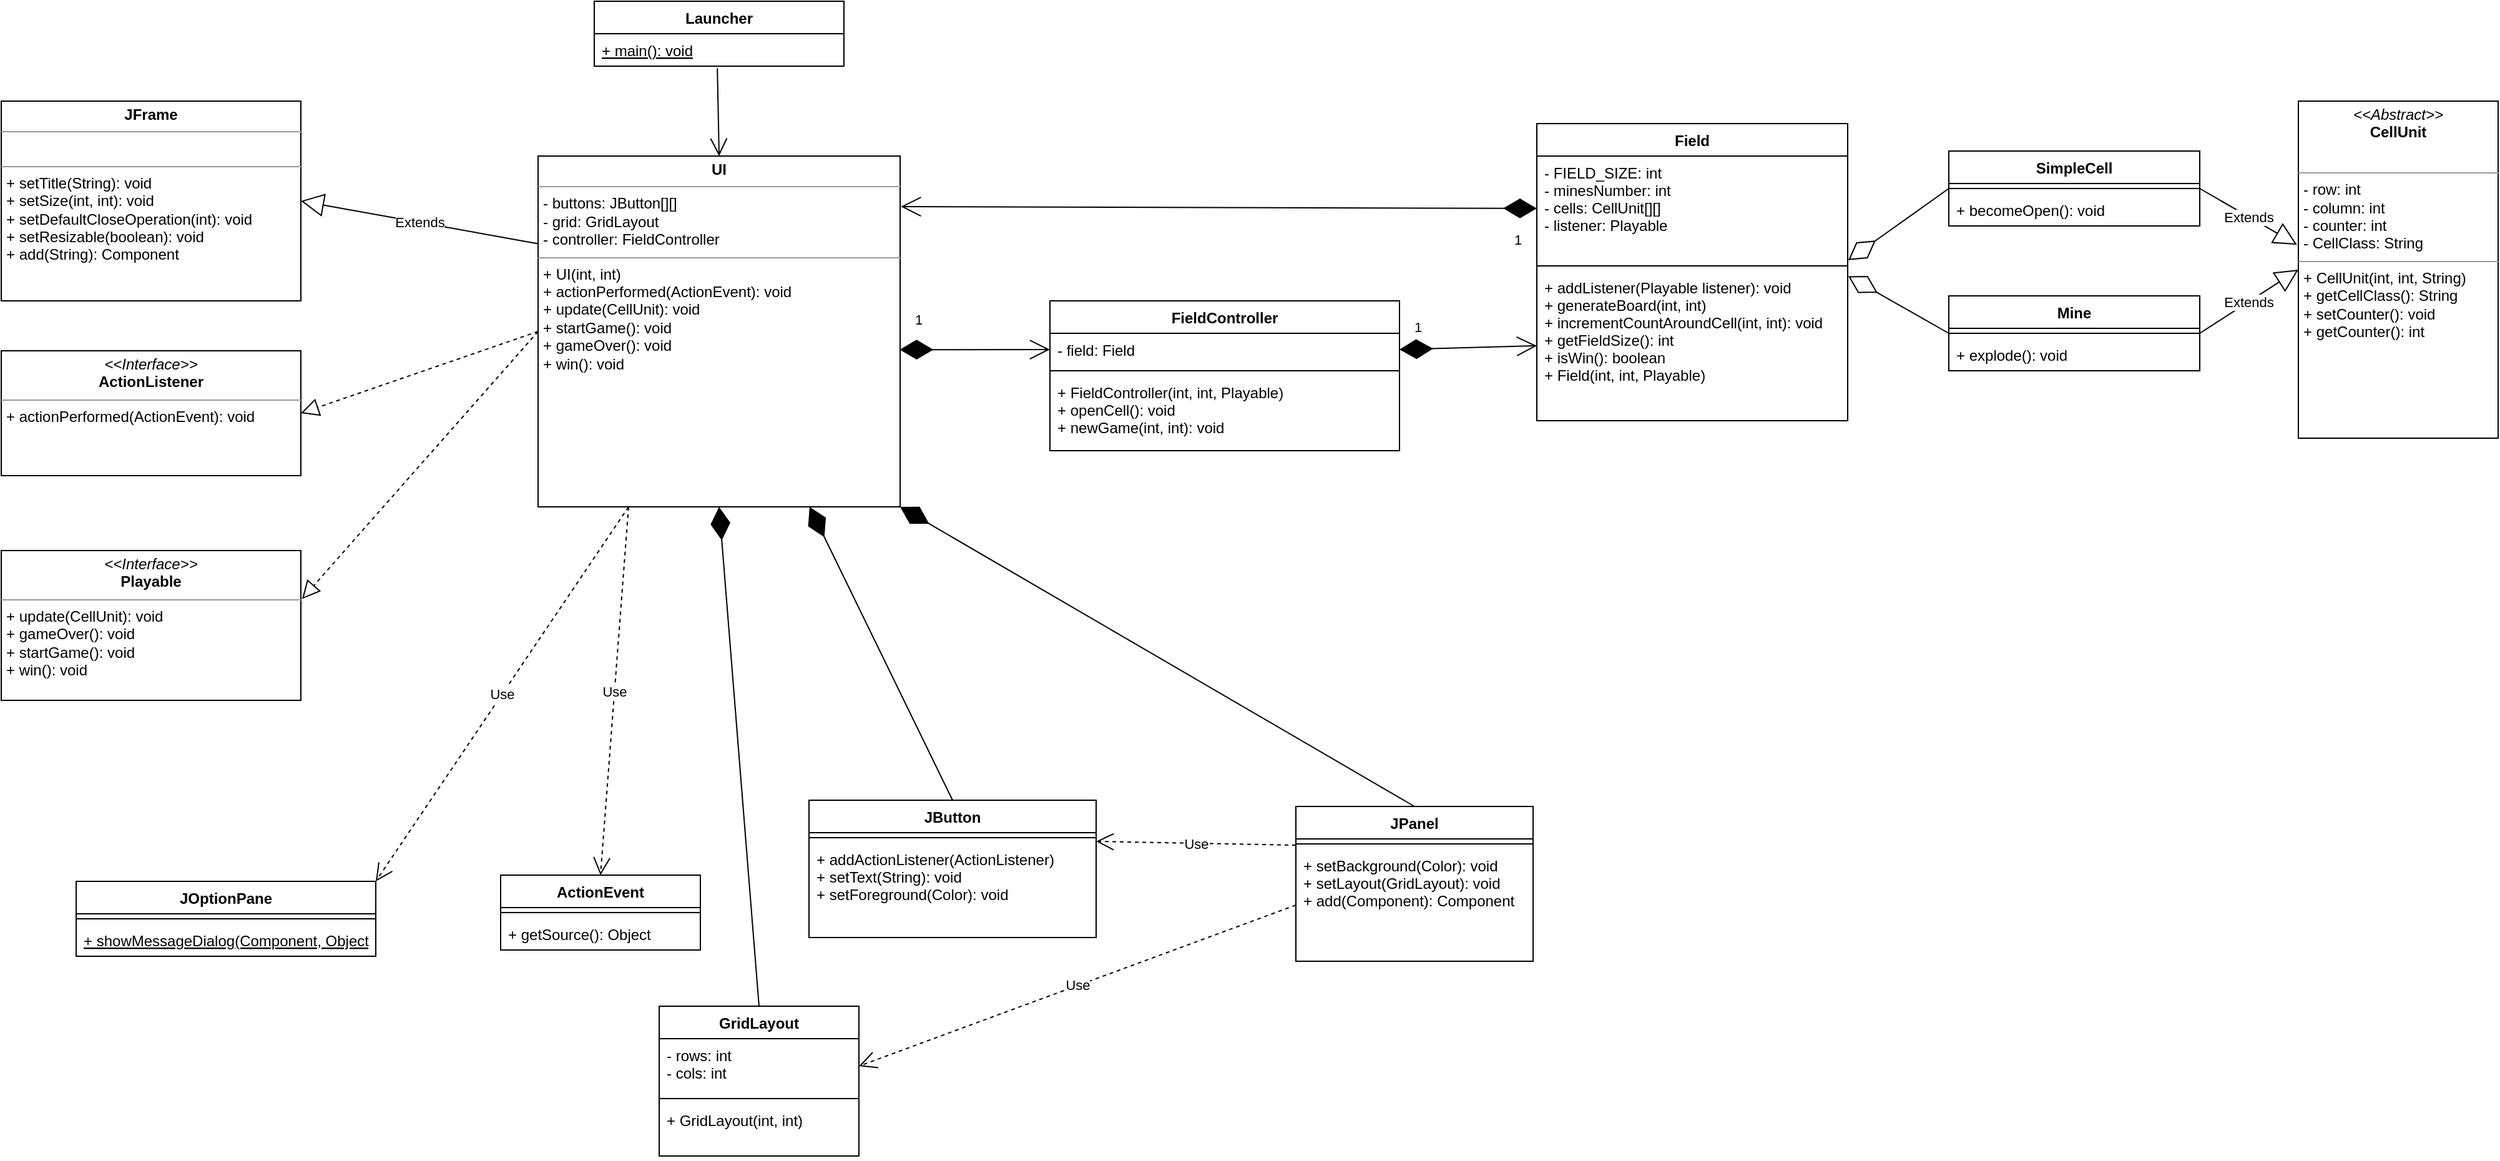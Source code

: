 <mxfile version="17.1.0" type="google"><diagram id="hQX8_0lnRJ3ed8hgAzIX" name="Page-1"><mxGraphModel grid="1" gridSize="10" guides="1" tooltips="1" connect="1" arrows="1" page="1" fold="1" pageScale="1" pageWidth="827" pageHeight="1169" math="0" shadow="0"><root><mxCell id="0"/><mxCell id="1" parent="0"/><mxCell id="Sjtc2gDAIy4tghBpTzbe-2" value="&lt;p style=&quot;margin: 0px ; margin-top: 4px ; text-align: center&quot;&gt;&lt;i&gt;&amp;lt;&amp;lt;Interface&amp;gt;&amp;gt;&lt;/i&gt;&lt;br&gt;&lt;b&gt;Playable&lt;/b&gt;&lt;/p&gt;&lt;hr size=&quot;1&quot;&gt;&lt;p style=&quot;margin: 0px ; margin-left: 4px&quot;&gt;&lt;/p&gt;&lt;p style=&quot;margin: 0px ; margin-left: 4px&quot;&gt;+ update(CellUnit): void&lt;br&gt;+ gameOver(): void&lt;/p&gt;&lt;p style=&quot;margin: 0px ; margin-left: 4px&quot;&gt;+ startGame(): void&lt;/p&gt;&lt;p style=&quot;margin: 0px ; margin-left: 4px&quot;&gt;+ win(): void&lt;/p&gt;" style="verticalAlign=top;align=left;overflow=fill;fontSize=12;fontFamily=Helvetica;html=1;" parent="1" vertex="1"><mxGeometry x="-400" y="440" width="240" height="120" as="geometry"/></mxCell><mxCell id="Sjtc2gDAIy4tghBpTzbe-3" value="&lt;p style=&quot;margin: 0px ; margin-top: 4px ; text-align: center&quot;&gt;&lt;b&gt;UI&lt;/b&gt;&lt;/p&gt;&lt;hr size=&quot;1&quot;&gt;&lt;p style=&quot;margin: 0px ; margin-left: 4px&quot;&gt;- buttons: JButton[][]&lt;/p&gt;&lt;p style=&quot;margin: 0px ; margin-left: 4px&quot;&gt;- grid: GridLayout&lt;/p&gt;&lt;p style=&quot;margin: 0px ; margin-left: 4px&quot;&gt;- controller: FieldController&lt;/p&gt;&lt;hr size=&quot;1&quot;&gt;&lt;p style=&quot;margin: 0px ; margin-left: 4px&quot;&gt;+ UI(int, int)&lt;/p&gt;&lt;p style=&quot;margin: 0px ; margin-left: 4px&quot;&gt;+ actionPerformed(ActionEvent): void&lt;/p&gt;&lt;p style=&quot;margin: 0px ; margin-left: 4px&quot;&gt;+ update(CellUnit): void&lt;/p&gt;&lt;p style=&quot;margin: 0px ; margin-left: 4px&quot;&gt;+ startGame(): void&lt;/p&gt;&lt;p style=&quot;margin: 0px ; margin-left: 4px&quot;&gt;+ gameOver(): void&lt;/p&gt;&lt;p style=&quot;margin: 0px ; margin-left: 4px&quot;&gt;+ win(): void&lt;/p&gt;" style="verticalAlign=top;align=left;overflow=fill;fontSize=12;fontFamily=Helvetica;html=1;" parent="1" vertex="1"><mxGeometry x="30" y="124" width="290" height="281" as="geometry"/></mxCell><mxCell id="Sjtc2gDAIy4tghBpTzbe-4" value="FieldController" style="swimlane;fontStyle=1;align=center;verticalAlign=top;childLayout=stackLayout;horizontal=1;startSize=26;horizontalStack=0;resizeParent=1;resizeParentMax=0;resizeLast=0;collapsible=1;marginBottom=0;" parent="1" vertex="1"><mxGeometry x="440" y="240" width="280" height="120" as="geometry"/></mxCell><mxCell id="Sjtc2gDAIy4tghBpTzbe-5" value="- field: Field" style="text;strokeColor=none;fillColor=none;align=left;verticalAlign=top;spacingLeft=4;spacingRight=4;overflow=hidden;rotatable=0;points=[[0,0.5],[1,0.5]];portConstraint=eastwest;" parent="Sjtc2gDAIy4tghBpTzbe-4" vertex="1"><mxGeometry y="26" width="280" height="26" as="geometry"/></mxCell><mxCell id="Sjtc2gDAIy4tghBpTzbe-6" value="" style="line;strokeWidth=1;fillColor=none;align=left;verticalAlign=middle;spacingTop=-1;spacingLeft=3;spacingRight=3;rotatable=0;labelPosition=right;points=[];portConstraint=eastwest;" parent="Sjtc2gDAIy4tghBpTzbe-4" vertex="1"><mxGeometry y="52" width="280" height="8" as="geometry"/></mxCell><mxCell id="Sjtc2gDAIy4tghBpTzbe-7" value="+ FieldController(int, int, Playable)&#10;+ openCell(): void&#10;+ newGame(int, int): void" style="text;strokeColor=none;fillColor=none;align=left;verticalAlign=top;spacingLeft=4;spacingRight=4;overflow=hidden;rotatable=0;points=[[0,0.5],[1,0.5]];portConstraint=eastwest;" parent="Sjtc2gDAIy4tghBpTzbe-4" vertex="1"><mxGeometry y="60" width="280" height="60" as="geometry"/></mxCell><mxCell id="Sjtc2gDAIy4tghBpTzbe-8" value="Field" style="swimlane;fontStyle=1;align=center;verticalAlign=top;childLayout=stackLayout;horizontal=1;startSize=26;horizontalStack=0;resizeParent=1;resizeParentMax=0;resizeLast=0;collapsible=1;marginBottom=0;" parent="1" vertex="1"><mxGeometry x="830" y="98" width="249" height="238" as="geometry"/></mxCell><mxCell id="Sjtc2gDAIy4tghBpTzbe-9" value="- FIELD_SIZE: int&#10;- minesNumber: int&#10;- cells: CellUnit[][]&#10;- listener: Playable" style="text;strokeColor=none;fillColor=none;align=left;verticalAlign=top;spacingLeft=4;spacingRight=4;overflow=hidden;rotatable=0;points=[[0,0.5],[1,0.5]];portConstraint=eastwest;" parent="Sjtc2gDAIy4tghBpTzbe-8" vertex="1"><mxGeometry y="26" width="249" height="84" as="geometry"/></mxCell><mxCell id="Sjtc2gDAIy4tghBpTzbe-10" value="" style="line;strokeWidth=1;fillColor=none;align=left;verticalAlign=middle;spacingTop=-1;spacingLeft=3;spacingRight=3;rotatable=0;labelPosition=right;points=[];portConstraint=eastwest;" parent="Sjtc2gDAIy4tghBpTzbe-8" vertex="1"><mxGeometry y="110" width="249" height="8" as="geometry"/></mxCell><mxCell id="Sjtc2gDAIy4tghBpTzbe-11" value="+ addListener(Playable listener): void&#10;+ generateBoard(int, int)&#10;+ incrementCountAroundCell(int, int): void&#10;+ getFieldSize(): int&#10;+ isWin(): boolean&#10;+ Field(int, int, Playable)" style="text;strokeColor=none;fillColor=none;align=left;verticalAlign=top;spacingLeft=4;spacingRight=4;overflow=hidden;rotatable=0;points=[[0,0.5],[1,0.5]];portConstraint=eastwest;" parent="Sjtc2gDAIy4tghBpTzbe-8" vertex="1"><mxGeometry y="118" width="249" height="120" as="geometry"/></mxCell><mxCell id="Sjtc2gDAIy4tghBpTzbe-17" value="Launcher" style="swimlane;fontStyle=1;align=center;verticalAlign=top;childLayout=stackLayout;horizontal=1;startSize=26;horizontalStack=0;resizeParent=1;resizeParentMax=0;resizeLast=0;collapsible=1;marginBottom=0;" parent="1" vertex="1"><mxGeometry x="75" width="200" height="52" as="geometry"/></mxCell><mxCell id="Sjtc2gDAIy4tghBpTzbe-20" value="+ main(): void" style="text;strokeColor=none;fillColor=none;align=left;verticalAlign=top;spacingLeft=4;spacingRight=4;overflow=hidden;rotatable=0;points=[[0,0.5],[1,0.5]];portConstraint=eastwest;fontStyle=4" parent="Sjtc2gDAIy4tghBpTzbe-17" vertex="1"><mxGeometry y="26" width="200" height="26" as="geometry"/></mxCell><mxCell id="Sjtc2gDAIy4tghBpTzbe-25" value="" style="endArrow=block;dashed=1;endFill=0;endSize=12;html=1;rounded=0;exitX=0;exitY=0.5;exitDx=0;exitDy=0;entryX=1.004;entryY=0.323;entryDx=0;entryDy=0;entryPerimeter=0;" parent="1" source="Sjtc2gDAIy4tghBpTzbe-3" target="Sjtc2gDAIy4tghBpTzbe-2" edge="1"><mxGeometry width="160" relative="1" as="geometry"><mxPoint x="250" y="492.5" as="sourcePoint"/><mxPoint x="290" y="450" as="targetPoint"/></mxGeometry></mxCell><mxCell id="Sjtc2gDAIy4tghBpTzbe-26" value="&lt;p style=&quot;margin: 0px ; margin-top: 4px ; text-align: center&quot;&gt;&lt;b&gt;JFrame&lt;/b&gt;&lt;/p&gt;&lt;hr size=&quot;1&quot;&gt;&lt;p style=&quot;margin: 0px ; margin-left: 4px&quot;&gt;&lt;br&gt;&lt;/p&gt;&lt;hr size=&quot;1&quot;&gt;&lt;p style=&quot;margin: 0px ; margin-left: 4px&quot;&gt;+ setTitle(String): void&lt;/p&gt;&lt;p style=&quot;margin: 0px ; margin-left: 4px&quot;&gt;+ setSize(int, int): void&lt;/p&gt;&lt;p style=&quot;margin: 0px ; margin-left: 4px&quot;&gt;+ setDefaultCloseOperation(int): void&lt;/p&gt;&lt;p style=&quot;margin: 0px ; margin-left: 4px&quot;&gt;+ setResizable(boolean): void&lt;/p&gt;&lt;p style=&quot;margin: 0px ; margin-left: 4px&quot;&gt;+ add(String): Component&lt;/p&gt;" style="verticalAlign=top;align=left;overflow=fill;fontSize=12;fontFamily=Helvetica;html=1;" parent="1" vertex="1"><mxGeometry x="-400" y="80" width="240" height="160" as="geometry"/></mxCell><mxCell id="Sjtc2gDAIy4tghBpTzbe-30" value="Extends" style="endArrow=block;endSize=16;endFill=0;html=1;rounded=0;entryX=1;entryY=0.5;entryDx=0;entryDy=0;exitX=0;exitY=0.25;exitDx=0;exitDy=0;" parent="1" source="Sjtc2gDAIy4tghBpTzbe-3" target="Sjtc2gDAIy4tghBpTzbe-26" edge="1"><mxGeometry width="160" relative="1" as="geometry"><mxPoint x="-140" y="720" as="sourcePoint"/><mxPoint x="-180" y="670" as="targetPoint"/></mxGeometry></mxCell><mxCell id="Sjtc2gDAIy4tghBpTzbe-33" value="&lt;p style=&quot;margin: 0px ; margin-top: 4px ; text-align: center&quot;&gt;&lt;i&gt;&amp;lt;&amp;lt;Abstract&amp;gt;&amp;gt;&lt;/i&gt;&lt;br&gt;&lt;b&gt;CellUnit&lt;/b&gt;&lt;/p&gt;&lt;p style=&quot;margin: 4px 0px 0px ; text-align: center&quot;&gt;&lt;br&gt;&lt;/p&gt;&lt;hr size=&quot;1&quot;&gt;&lt;p style=&quot;margin: 0px 0px 0px 4px&quot;&gt;- row: int&lt;/p&gt;&lt;p style=&quot;margin: 0px 0px 0px 4px&quot;&gt;- column: int&lt;/p&gt;&lt;p style=&quot;margin: 0px 0px 0px 4px&quot;&gt;- counter: int&lt;/p&gt;&lt;p style=&quot;margin: 0px 0px 0px 4px&quot;&gt;- CellClass: String&lt;/p&gt;&lt;hr size=&quot;1&quot;&gt;&lt;p style=&quot;margin: 0px ; margin-left: 4px&quot;&gt;+ CellUnit(int, int, String)&lt;/p&gt;&lt;p style=&quot;margin: 0px ; margin-left: 4px&quot;&gt;+ getCellClass(): String&lt;/p&gt;&lt;p style=&quot;margin: 0px ; margin-left: 4px&quot;&gt;+ setCounter(): void&lt;/p&gt;&lt;p style=&quot;margin: 0px ; margin-left: 4px&quot;&gt;+ getCounter(): int&lt;/p&gt;&lt;p style=&quot;margin: 0px ; margin-left: 4px&quot;&gt;&lt;br&gt;&lt;/p&gt;" style="verticalAlign=top;align=left;overflow=fill;fontSize=12;fontFamily=Helvetica;html=1;" parent="1" vertex="1"><mxGeometry x="1440" y="80" width="160" height="270" as="geometry"/></mxCell><mxCell id="Sjtc2gDAIy4tghBpTzbe-39" value="GridLayout" style="swimlane;fontStyle=1;align=center;verticalAlign=top;childLayout=stackLayout;horizontal=1;startSize=26;horizontalStack=0;resizeParent=1;resizeParentMax=0;resizeLast=0;collapsible=1;marginBottom=0;" parent="1" vertex="1"><mxGeometry x="127" y="805" width="160" height="120" as="geometry"/></mxCell><mxCell id="Sjtc2gDAIy4tghBpTzbe-40" value="- rows: int&#10;- cols: int" style="text;strokeColor=none;fillColor=none;align=left;verticalAlign=top;spacingLeft=4;spacingRight=4;overflow=hidden;rotatable=0;points=[[0,0.5],[1,0.5]];portConstraint=eastwest;" parent="Sjtc2gDAIy4tghBpTzbe-39" vertex="1"><mxGeometry y="26" width="160" height="44" as="geometry"/></mxCell><mxCell id="Sjtc2gDAIy4tghBpTzbe-41" value="" style="line;strokeWidth=1;fillColor=none;align=left;verticalAlign=middle;spacingTop=-1;spacingLeft=3;spacingRight=3;rotatable=0;labelPosition=right;points=[];portConstraint=eastwest;" parent="Sjtc2gDAIy4tghBpTzbe-39" vertex="1"><mxGeometry y="70" width="160" height="8" as="geometry"/></mxCell><mxCell id="Sjtc2gDAIy4tghBpTzbe-42" value="+ GridLayout(int, int)" style="text;strokeColor=none;fillColor=none;align=left;verticalAlign=top;spacingLeft=4;spacingRight=4;overflow=hidden;rotatable=0;points=[[0,0.5],[1,0.5]];portConstraint=eastwest;" parent="Sjtc2gDAIy4tghBpTzbe-39" vertex="1"><mxGeometry y="78" width="160" height="42" as="geometry"/></mxCell><mxCell id="Sjtc2gDAIy4tghBpTzbe-55" value="ActionEvent" style="swimlane;fontStyle=1;align=center;verticalAlign=top;childLayout=stackLayout;horizontal=1;startSize=26;horizontalStack=0;resizeParent=1;resizeParentMax=0;resizeLast=0;collapsible=1;marginBottom=0;" parent="1" vertex="1"><mxGeometry y="700" width="160" height="60" as="geometry"/></mxCell><mxCell id="Sjtc2gDAIy4tghBpTzbe-57" value="" style="line;strokeWidth=1;fillColor=none;align=left;verticalAlign=middle;spacingTop=-1;spacingLeft=3;spacingRight=3;rotatable=0;labelPosition=right;points=[];portConstraint=eastwest;" parent="Sjtc2gDAIy4tghBpTzbe-55" vertex="1"><mxGeometry y="26" width="160" height="8" as="geometry"/></mxCell><mxCell id="Sjtc2gDAIy4tghBpTzbe-58" value="+ getSource(): Object" style="text;strokeColor=none;fillColor=none;align=left;verticalAlign=top;spacingLeft=4;spacingRight=4;overflow=hidden;rotatable=0;points=[[0,0.5],[1,0.5]];portConstraint=eastwest;" parent="Sjtc2gDAIy4tghBpTzbe-55" vertex="1"><mxGeometry y="34" width="160" height="26" as="geometry"/></mxCell><mxCell id="Sjtc2gDAIy4tghBpTzbe-59" value="JButton" style="swimlane;fontStyle=1;align=center;verticalAlign=top;childLayout=stackLayout;horizontal=1;startSize=26;horizontalStack=0;resizeParent=1;resizeParentMax=0;resizeLast=0;collapsible=1;marginBottom=0;" parent="1" vertex="1"><mxGeometry x="247" y="640" width="230" height="110" as="geometry"/></mxCell><mxCell id="Sjtc2gDAIy4tghBpTzbe-61" value="" style="line;strokeWidth=1;fillColor=none;align=left;verticalAlign=middle;spacingTop=-1;spacingLeft=3;spacingRight=3;rotatable=0;labelPosition=right;points=[];portConstraint=eastwest;" parent="Sjtc2gDAIy4tghBpTzbe-59" vertex="1"><mxGeometry y="26" width="230" height="8" as="geometry"/></mxCell><mxCell id="Sjtc2gDAIy4tghBpTzbe-62" value="+ addActionListener(ActionListener)&#10;+ setText(String): void&#10;+ setForeground(Color): void" style="text;strokeColor=none;fillColor=none;align=left;verticalAlign=top;spacingLeft=4;spacingRight=4;overflow=hidden;rotatable=0;points=[[0,0.5],[1,0.5]];portConstraint=eastwest;" parent="Sjtc2gDAIy4tghBpTzbe-59" vertex="1"><mxGeometry y="34" width="230" height="76" as="geometry"/></mxCell><mxCell id="Sjtc2gDAIy4tghBpTzbe-63" value="Mine" style="swimlane;fontStyle=1;align=center;verticalAlign=top;childLayout=stackLayout;horizontal=1;startSize=26;horizontalStack=0;resizeParent=1;resizeParentMax=0;resizeLast=0;collapsible=1;marginBottom=0;" parent="1" vertex="1"><mxGeometry x="1160" y="236" width="201" height="60" as="geometry"/></mxCell><mxCell id="Sjtc2gDAIy4tghBpTzbe-65" value="" style="line;strokeWidth=1;fillColor=none;align=left;verticalAlign=middle;spacingTop=-1;spacingLeft=3;spacingRight=3;rotatable=0;labelPosition=right;points=[];portConstraint=eastwest;" parent="Sjtc2gDAIy4tghBpTzbe-63" vertex="1"><mxGeometry y="26" width="201" height="8" as="geometry"/></mxCell><mxCell id="Sjtc2gDAIy4tghBpTzbe-66" value="+ explode(): void" style="text;strokeColor=none;fillColor=none;align=left;verticalAlign=top;spacingLeft=4;spacingRight=4;overflow=hidden;rotatable=0;points=[[0,0.5],[1,0.5]];portConstraint=eastwest;" parent="Sjtc2gDAIy4tghBpTzbe-63" vertex="1"><mxGeometry y="34" width="201" height="26" as="geometry"/></mxCell><mxCell id="Sjtc2gDAIy4tghBpTzbe-67" value="SimpleCell" style="swimlane;fontStyle=1;align=center;verticalAlign=top;childLayout=stackLayout;horizontal=1;startSize=26;horizontalStack=0;resizeParent=1;resizeParentMax=0;resizeLast=0;collapsible=1;marginBottom=0;" parent="1" vertex="1"><mxGeometry x="1160" y="120" width="201" height="60" as="geometry"/></mxCell><mxCell id="Sjtc2gDAIy4tghBpTzbe-69" value="" style="line;strokeWidth=1;fillColor=none;align=left;verticalAlign=middle;spacingTop=-1;spacingLeft=3;spacingRight=3;rotatable=0;labelPosition=right;points=[];portConstraint=eastwest;" parent="Sjtc2gDAIy4tghBpTzbe-67" vertex="1"><mxGeometry y="26" width="201" height="8" as="geometry"/></mxCell><mxCell id="Sjtc2gDAIy4tghBpTzbe-70" value="+ becomeOpen(): void" style="text;strokeColor=none;fillColor=none;align=left;verticalAlign=top;spacingLeft=4;spacingRight=4;overflow=hidden;rotatable=0;points=[[0,0.5],[1,0.5]];portConstraint=eastwest;" parent="Sjtc2gDAIy4tghBpTzbe-67" vertex="1"><mxGeometry y="34" width="201" height="26" as="geometry"/></mxCell><mxCell id="Sjtc2gDAIy4tghBpTzbe-71" value="Extends" style="endArrow=block;endSize=16;endFill=0;html=1;rounded=0;entryX=-0.007;entryY=0.426;entryDx=0;entryDy=0;exitX=1;exitY=0.5;exitDx=0;exitDy=0;entryPerimeter=0;" parent="1" source="Sjtc2gDAIy4tghBpTzbe-67" target="Sjtc2gDAIy4tghBpTzbe-33" edge="1"><mxGeometry width="160" relative="1" as="geometry"><mxPoint x="1231" y="179" as="sourcePoint"/><mxPoint x="1701" y="584" as="targetPoint"/></mxGeometry></mxCell><mxCell id="Sjtc2gDAIy4tghBpTzbe-73" value="Extends" style="endArrow=block;endSize=16;endFill=0;html=1;rounded=0;entryX=0;entryY=0.5;entryDx=0;entryDy=0;exitX=1;exitY=0.5;exitDx=0;exitDy=0;" parent="1" source="Sjtc2gDAIy4tghBpTzbe-63" target="Sjtc2gDAIy4tghBpTzbe-33" edge="1"><mxGeometry width="160" relative="1" as="geometry"><mxPoint x="1081" y="463" as="sourcePoint"/><mxPoint x="1238.5" y="374" as="targetPoint"/></mxGeometry></mxCell><mxCell id="Sjtc2gDAIy4tghBpTzbe-74" value="&lt;p style=&quot;margin: 0px ; margin-top: 4px ; text-align: center&quot;&gt;&lt;i&gt;&amp;lt;&amp;lt;Interface&amp;gt;&amp;gt;&lt;/i&gt;&lt;br&gt;&lt;b&gt;ActionListener&lt;/b&gt;&lt;/p&gt;&lt;hr size=&quot;1&quot;&gt;&lt;p style=&quot;margin: 0px ; margin-left: 4px&quot;&gt;&lt;/p&gt;&lt;p style=&quot;margin: 0px ; margin-left: 4px&quot;&gt;+ actionPerformed(ActionEvent): void&lt;/p&gt;" style="verticalAlign=top;align=left;overflow=fill;fontSize=12;fontFamily=Helvetica;html=1;" parent="1" vertex="1"><mxGeometry x="-400" y="280" width="240" height="100" as="geometry"/></mxCell><mxCell id="Sjtc2gDAIy4tghBpTzbe-75" value="" style="endArrow=block;dashed=1;endFill=0;endSize=12;html=1;rounded=0;exitX=0;exitY=0.5;exitDx=0;exitDy=0;entryX=1;entryY=0.5;entryDx=0;entryDy=0;" parent="1" source="Sjtc2gDAIy4tghBpTzbe-3" target="Sjtc2gDAIy4tghBpTzbe-74" edge="1"><mxGeometry width="160" relative="1" as="geometry"><mxPoint x="80" y="678" as="sourcePoint"/><mxPoint x="-250" y="790" as="targetPoint"/></mxGeometry></mxCell><mxCell id="Sjtc2gDAIy4tghBpTzbe-89" value="JPanel" style="swimlane;fontStyle=1;align=center;verticalAlign=top;childLayout=stackLayout;horizontal=1;startSize=26;horizontalStack=0;resizeParent=1;resizeParentMax=0;resizeLast=0;collapsible=1;marginBottom=0;" parent="1" vertex="1"><mxGeometry x="637" y="645" width="190" height="124" as="geometry"/></mxCell><mxCell id="Sjtc2gDAIy4tghBpTzbe-91" value="" style="line;strokeWidth=1;fillColor=none;align=left;verticalAlign=middle;spacingTop=-1;spacingLeft=3;spacingRight=3;rotatable=0;labelPosition=right;points=[];portConstraint=eastwest;" parent="Sjtc2gDAIy4tghBpTzbe-89" vertex="1"><mxGeometry y="26" width="190" height="8" as="geometry"/></mxCell><mxCell id="Sjtc2gDAIy4tghBpTzbe-92" value="+ setBackground(Color): void&#10;+ setLayout(GridLayout): void&#10;+ add(Component): Component&#10;" style="text;strokeColor=none;fillColor=none;align=left;verticalAlign=top;spacingLeft=4;spacingRight=4;overflow=hidden;rotatable=0;points=[[0,0.5],[1,0.5]];portConstraint=eastwest;" parent="Sjtc2gDAIy4tghBpTzbe-89" vertex="1"><mxGeometry y="34" width="190" height="90" as="geometry"/></mxCell><mxCell id="Sjtc2gDAIy4tghBpTzbe-93" value="1" style="endArrow=open;html=1;endSize=14;startArrow=diamondThin;startSize=24;startFill=1;align=left;verticalAlign=bottom;rounded=0;strokeWidth=1;entryX=0;entryY=0.5;entryDx=0;entryDy=0;exitX=1;exitY=0.5;exitDx=0;exitDy=0;" parent="1" source="Sjtc2gDAIy4tghBpTzbe-5" target="Sjtc2gDAIy4tghBpTzbe-11" edge="1"><mxGeometry x="-0.814" y="9" relative="1" as="geometry"><mxPoint x="651" y="490" as="sourcePoint"/><mxPoint x="651" y="460" as="targetPoint"/><mxPoint as="offset"/></mxGeometry></mxCell><mxCell id="nGnhtGsW1GsSjZXaglqI-3" value="" style="endArrow=diamondThin;endFill=0;endSize=24;html=1;rounded=0;exitX=0;exitY=0.5;exitDx=0;exitDy=0;entryX=1.002;entryY=0.992;entryDx=0;entryDy=0;entryPerimeter=0;" edge="1" parent="1" source="Sjtc2gDAIy4tghBpTzbe-67" target="Sjtc2gDAIy4tghBpTzbe-9"><mxGeometry width="160" relative="1" as="geometry"><mxPoint x="1071" y="179" as="sourcePoint"/><mxPoint x="851" y="250" as="targetPoint"/></mxGeometry></mxCell><mxCell id="nGnhtGsW1GsSjZXaglqI-6" value="" style="endArrow=diamondThin;endFill=0;endSize=24;html=1;rounded=0;entryX=1.002;entryY=0.035;entryDx=0;entryDy=0;exitX=0;exitY=0.5;exitDx=0;exitDy=0;entryPerimeter=0;" edge="1" parent="1" source="Sjtc2gDAIy4tghBpTzbe-63" target="Sjtc2gDAIy4tghBpTzbe-11"><mxGeometry width="160" relative="1" as="geometry"><mxPoint x="1071" y="419" as="sourcePoint"/><mxPoint x="999" y="223" as="targetPoint"/></mxGeometry></mxCell><mxCell id="nGnhtGsW1GsSjZXaglqI-7" value="1" style="endArrow=open;html=1;endSize=14;startArrow=diamondThin;startSize=24;startFill=1;align=left;verticalAlign=bottom;rounded=0;exitX=0.999;exitY=0.552;exitDx=0;exitDy=0;entryX=0;entryY=0.5;entryDx=0;entryDy=0;exitPerimeter=0;" edge="1" parent="1" source="Sjtc2gDAIy4tghBpTzbe-3" target="Sjtc2gDAIy4tghBpTzbe-5"><mxGeometry x="-0.829" y="15" relative="1" as="geometry"><mxPoint x="-60" y="380" as="sourcePoint"/><mxPoint x="100" y="380" as="targetPoint"/><mxPoint as="offset"/></mxGeometry></mxCell><mxCell id="nGnhtGsW1GsSjZXaglqI-8" value="" style="endArrow=open;endFill=1;endSize=12;html=1;rounded=0;entryX=0.5;entryY=0;entryDx=0;entryDy=0;exitX=0.493;exitY=1.066;exitDx=0;exitDy=0;exitPerimeter=0;" edge="1" parent="1" source="Sjtc2gDAIy4tghBpTzbe-20" target="Sjtc2gDAIy4tghBpTzbe-3"><mxGeometry width="160" relative="1" as="geometry"><mxPoint x="560" y="210" as="sourcePoint"/><mxPoint x="430" y="290" as="targetPoint"/></mxGeometry></mxCell><mxCell id="nGnhtGsW1GsSjZXaglqI-10" value="" style="endArrow=diamondThin;endFill=1;endSize=24;html=1;rounded=0;entryX=1;entryY=1;entryDx=0;entryDy=0;exitX=0.5;exitY=0;exitDx=0;exitDy=0;" edge="1" parent="1" source="Sjtc2gDAIy4tghBpTzbe-89" target="Sjtc2gDAIy4tghBpTzbe-3"><mxGeometry width="160" relative="1" as="geometry"><mxPoint x="-20" y="520" as="sourcePoint"/><mxPoint x="140" y="520" as="targetPoint"/></mxGeometry></mxCell><mxCell id="nGnhtGsW1GsSjZXaglqI-12" value="" style="endArrow=diamondThin;endFill=1;endSize=24;html=1;rounded=0;entryX=0.75;entryY=1;entryDx=0;entryDy=0;exitX=0.5;exitY=0;exitDx=0;exitDy=0;" edge="1" parent="1" source="Sjtc2gDAIy4tghBpTzbe-59" target="Sjtc2gDAIy4tghBpTzbe-3"><mxGeometry width="160" relative="1" as="geometry"><mxPoint x="-30" y="490" as="sourcePoint"/><mxPoint x="130" y="490" as="targetPoint"/></mxGeometry></mxCell><mxCell id="nGnhtGsW1GsSjZXaglqI-13" value="Use" style="endArrow=open;endSize=12;dashed=1;html=1;rounded=0;entryX=1;entryY=0.875;entryDx=0;entryDy=0;exitX=0;exitY=0.25;exitDx=0;exitDy=0;entryPerimeter=0;" edge="1" parent="1" source="Sjtc2gDAIy4tghBpTzbe-89" target="Sjtc2gDAIy4tghBpTzbe-61"><mxGeometry width="160" relative="1" as="geometry"><mxPoint x="527" y="523" as="sourcePoint"/><mxPoint x="437" y="520" as="targetPoint"/></mxGeometry></mxCell><mxCell id="nGnhtGsW1GsSjZXaglqI-14" value="Use" style="endArrow=open;endSize=12;dashed=1;html=1;rounded=0;entryX=1;entryY=0.5;entryDx=0;entryDy=0;exitX=0;exitY=0.5;exitDx=0;exitDy=0;" edge="1" parent="1" source="Sjtc2gDAIy4tghBpTzbe-92" target="Sjtc2gDAIy4tghBpTzbe-40"><mxGeometry width="160" relative="1" as="geometry"><mxPoint x="667" y="475" as="sourcePoint"/><mxPoint x="542" y="364" as="targetPoint"/></mxGeometry></mxCell><mxCell id="nGnhtGsW1GsSjZXaglqI-15" value="" style="endArrow=diamondThin;endFill=1;endSize=24;html=1;rounded=0;entryX=0.5;entryY=1;entryDx=0;entryDy=0;exitX=0.5;exitY=0;exitDx=0;exitDy=0;" edge="1" parent="1" source="Sjtc2gDAIy4tghBpTzbe-39" target="Sjtc2gDAIy4tghBpTzbe-3"><mxGeometry width="160" relative="1" as="geometry"><mxPoint x="110" y="480" as="sourcePoint"/><mxPoint x="110" y="358" as="targetPoint"/></mxGeometry></mxCell><mxCell id="nGnhtGsW1GsSjZXaglqI-16" value="JOptionPane" style="swimlane;fontStyle=1;align=center;verticalAlign=top;childLayout=stackLayout;horizontal=1;startSize=26;horizontalStack=0;resizeParent=1;resizeParentMax=0;resizeLast=0;collapsible=1;marginBottom=0;" vertex="1" parent="1"><mxGeometry x="-340" y="705" width="240" height="60" as="geometry"/></mxCell><mxCell id="nGnhtGsW1GsSjZXaglqI-18" value="" style="line;strokeWidth=1;fillColor=none;align=left;verticalAlign=middle;spacingTop=-1;spacingLeft=3;spacingRight=3;rotatable=0;labelPosition=right;points=[];portConstraint=eastwest;" vertex="1" parent="nGnhtGsW1GsSjZXaglqI-16"><mxGeometry y="26" width="240" height="8" as="geometry"/></mxCell><mxCell id="nGnhtGsW1GsSjZXaglqI-19" value="+ showMessageDialog(Component, Object)" style="text;strokeColor=none;fillColor=none;align=left;verticalAlign=top;spacingLeft=4;spacingRight=4;overflow=hidden;rotatable=0;points=[[0,0.5],[1,0.5]];portConstraint=eastwest;fontStyle=4" vertex="1" parent="nGnhtGsW1GsSjZXaglqI-16"><mxGeometry y="34" width="240" height="26" as="geometry"/></mxCell><mxCell id="nGnhtGsW1GsSjZXaglqI-20" value="Use" style="endArrow=open;endSize=12;dashed=1;html=1;rounded=0;exitX=0.25;exitY=1;exitDx=0;exitDy=0;entryX=1;entryY=0;entryDx=0;entryDy=0;" edge="1" parent="1" source="Sjtc2gDAIy4tghBpTzbe-3" target="nGnhtGsW1GsSjZXaglqI-16"><mxGeometry width="160" relative="1" as="geometry"><mxPoint y="540" as="sourcePoint"/><mxPoint x="160" y="540" as="targetPoint"/></mxGeometry></mxCell><mxCell id="nGnhtGsW1GsSjZXaglqI-21" value="Use" style="endArrow=open;endSize=12;dashed=1;html=1;rounded=0;exitX=0.25;exitY=1;exitDx=0;exitDy=0;entryX=0.5;entryY=0;entryDx=0;entryDy=0;" edge="1" parent="1" source="Sjtc2gDAIy4tghBpTzbe-3" target="Sjtc2gDAIy4tghBpTzbe-55"><mxGeometry width="160" relative="1" as="geometry"><mxPoint x="-110" y="550" as="sourcePoint"/><mxPoint x="50" y="550" as="targetPoint"/></mxGeometry></mxCell><mxCell id="nGnhtGsW1GsSjZXaglqI-23" value="1" style="endArrow=open;html=1;endSize=14;startArrow=diamondThin;startSize=24;startFill=1;align=left;verticalAlign=bottom;rounded=0;strokeWidth=1;entryX=1.002;entryY=0.144;entryDx=0;entryDy=0;exitX=0;exitY=0.5;exitDx=0;exitDy=0;entryPerimeter=0;" edge="1" parent="1" source="Sjtc2gDAIy4tghBpTzbe-9" target="Sjtc2gDAIy4tghBpTzbe-3"><mxGeometry x="-0.922" y="34" relative="1" as="geometry"><mxPoint x="650" y="203" as="sourcePoint"/><mxPoint x="760" y="200" as="targetPoint"/><mxPoint as="offset"/></mxGeometry></mxCell></root></mxGraphModel></diagram></mxfile>